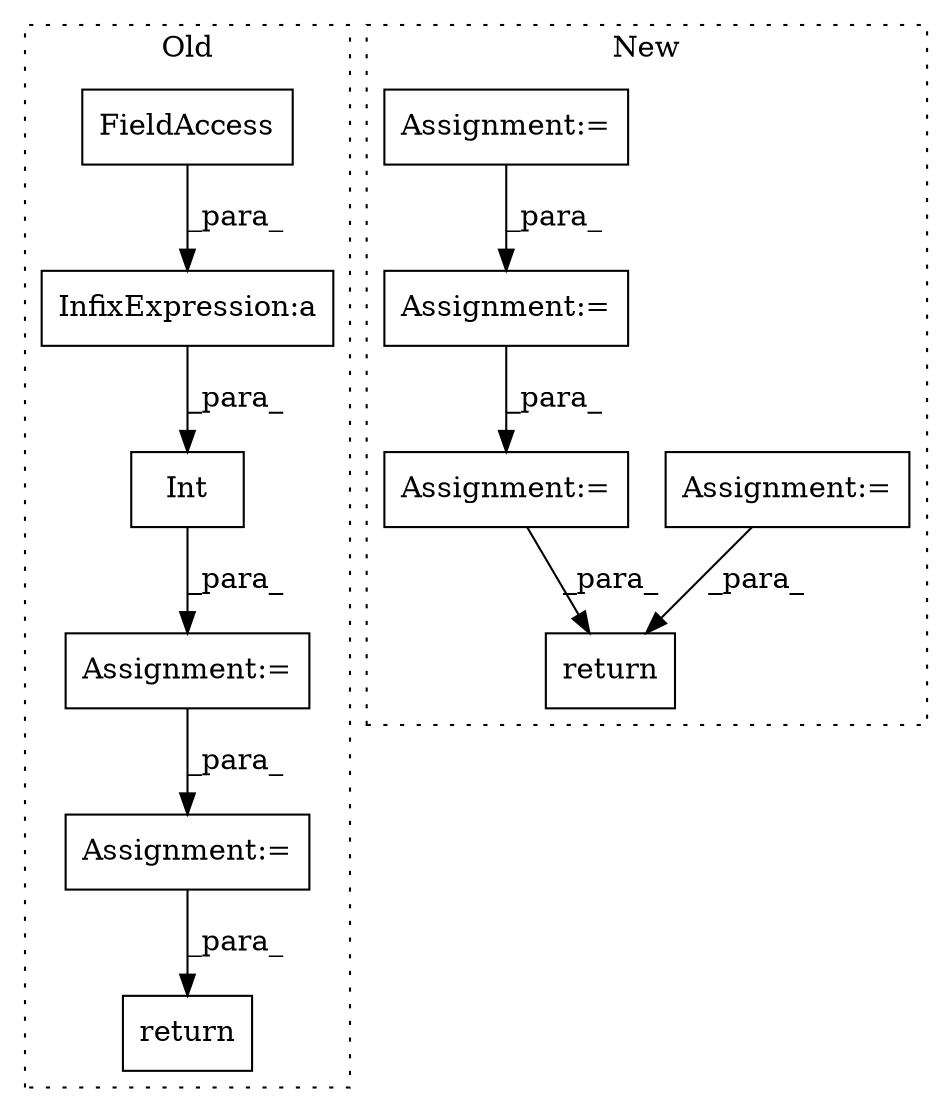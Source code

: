 digraph G {
subgraph cluster0 {
1 [label="Int" a="32" s="8964,9004" l="4,1" shape="box"];
3 [label="return" a="41" s="9414" l="7" shape="box"];
6 [label="Assignment:=" a="7" s="8963" l="1" shape="box"];
8 [label="InfixExpression:a" a="27" s="8983" l="3" shape="box"];
9 [label="Assignment:=" a="7" s="9211" l="105" shape="box"];
10 [label="FieldAccess" a="22" s="8986" l="17" shape="box"];
label = "Old";
style="dotted";
}
subgraph cluster1 {
2 [label="return" a="41" s="8768" l="7" shape="box"];
4 [label="Assignment:=" a="7" s="8574" l="1" shape="box"];
5 [label="Assignment:=" a="7" s="8399" l="1" shape="box"];
7 [label="Assignment:=" a="7" s="8688" l="23" shape="box"];
11 [label="Assignment:=" a="7" s="8446" l="1" shape="box"];
label = "New";
style="dotted";
}
1 -> 6 [label="_para_"];
4 -> 2 [label="_para_"];
5 -> 2 [label="_para_"];
6 -> 9 [label="_para_"];
7 -> 4 [label="_para_"];
8 -> 1 [label="_para_"];
9 -> 3 [label="_para_"];
10 -> 8 [label="_para_"];
11 -> 7 [label="_para_"];
}